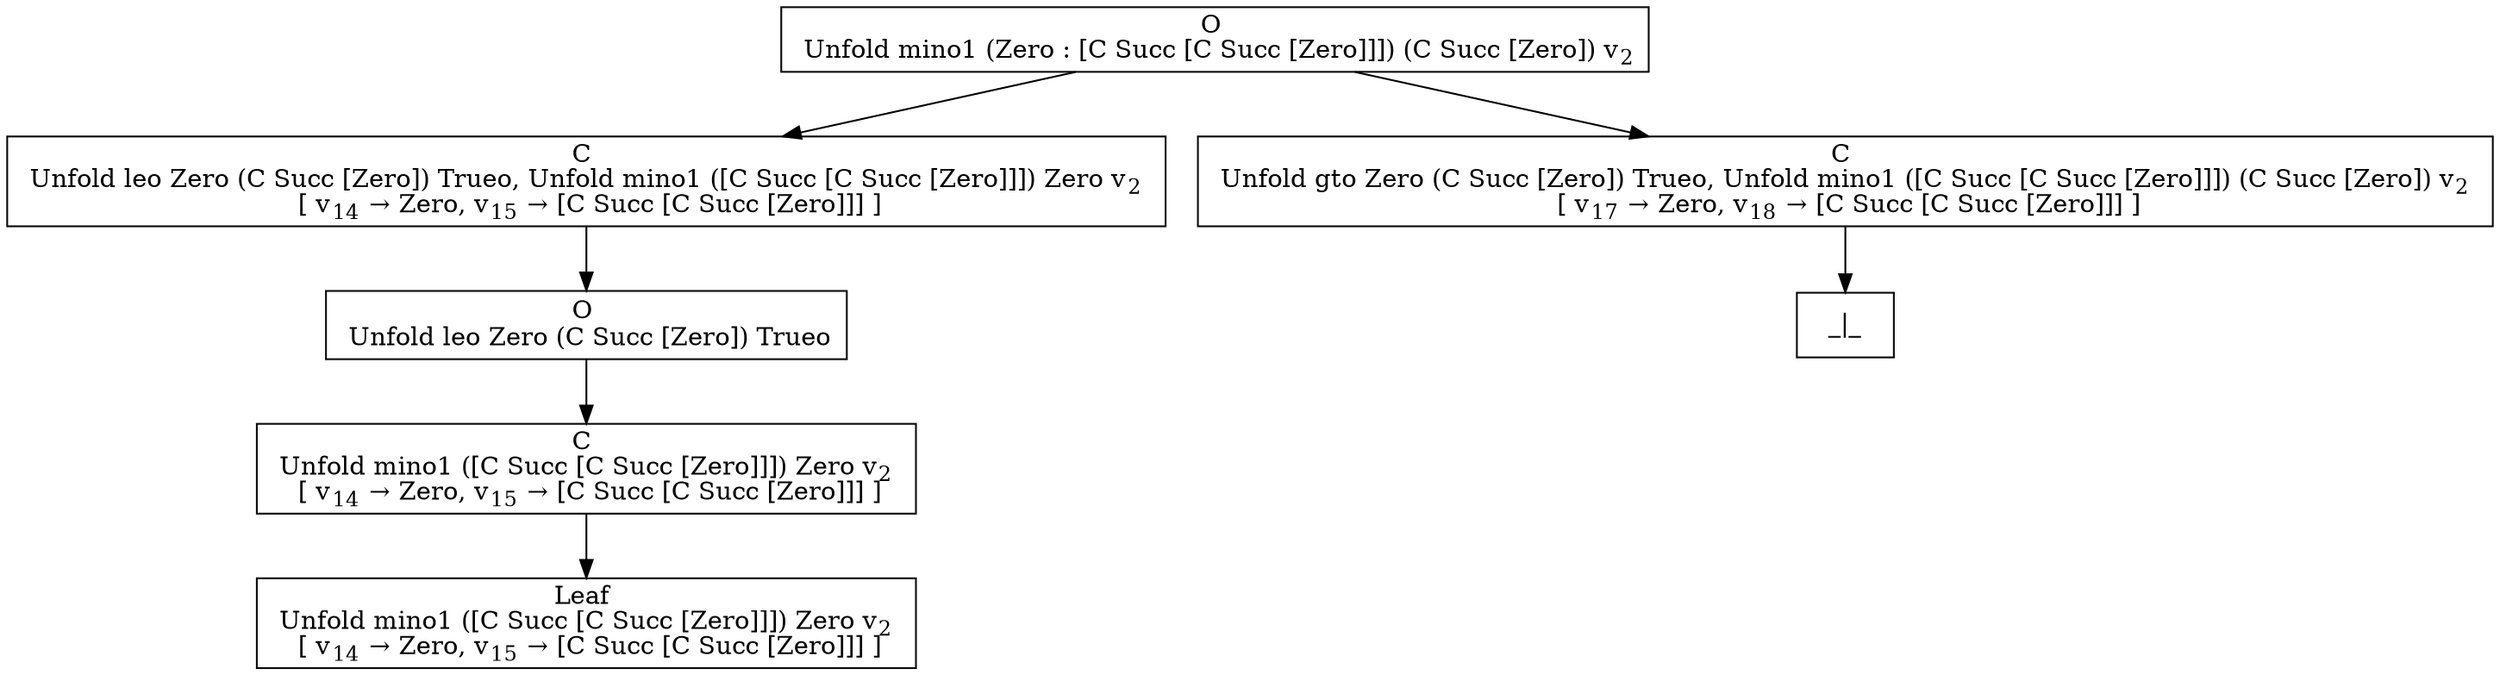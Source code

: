 digraph {
    graph [rankdir=TB
          ,bgcolor=transparent];
    node [shape=box
         ,fillcolor=white
         ,style=filled];
    0 [label=<O <BR/> Unfold mino1 (Zero : [C Succ [C Succ [Zero]]]) (C Succ [Zero]) v<SUB>2</SUB>>];
    1 [label=<C <BR/> Unfold leo Zero (C Succ [Zero]) Trueo, Unfold mino1 ([C Succ [C Succ [Zero]]]) Zero v<SUB>2</SUB> <BR/>  [ v<SUB>14</SUB> &rarr; Zero, v<SUB>15</SUB> &rarr; [C Succ [C Succ [Zero]]] ] >];
    2 [label=<C <BR/> Unfold gto Zero (C Succ [Zero]) Trueo, Unfold mino1 ([C Succ [C Succ [Zero]]]) (C Succ [Zero]) v<SUB>2</SUB> <BR/>  [ v<SUB>17</SUB> &rarr; Zero, v<SUB>18</SUB> &rarr; [C Succ [C Succ [Zero]]] ] >];
    3 [label=<O <BR/> Unfold leo Zero (C Succ [Zero]) Trueo>];
    4 [label=<C <BR/> Unfold mino1 ([C Succ [C Succ [Zero]]]) Zero v<SUB>2</SUB> <BR/>  [ v<SUB>14</SUB> &rarr; Zero, v<SUB>15</SUB> &rarr; [C Succ [C Succ [Zero]]] ] >];
    5 [label=<Leaf <BR/> Unfold mino1 ([C Succ [C Succ [Zero]]]) Zero v<SUB>2</SUB> <BR/>  [ v<SUB>14</SUB> &rarr; Zero, v<SUB>15</SUB> &rarr; [C Succ [C Succ [Zero]]] ] >];
    6 [label=<_|_>];
    0 -> 1 [label=""];
    0 -> 2 [label=""];
    1 -> 3 [label=""];
    2 -> 6 [label=""];
    3 -> 4 [label=""];
    4 -> 5 [label=""];
}